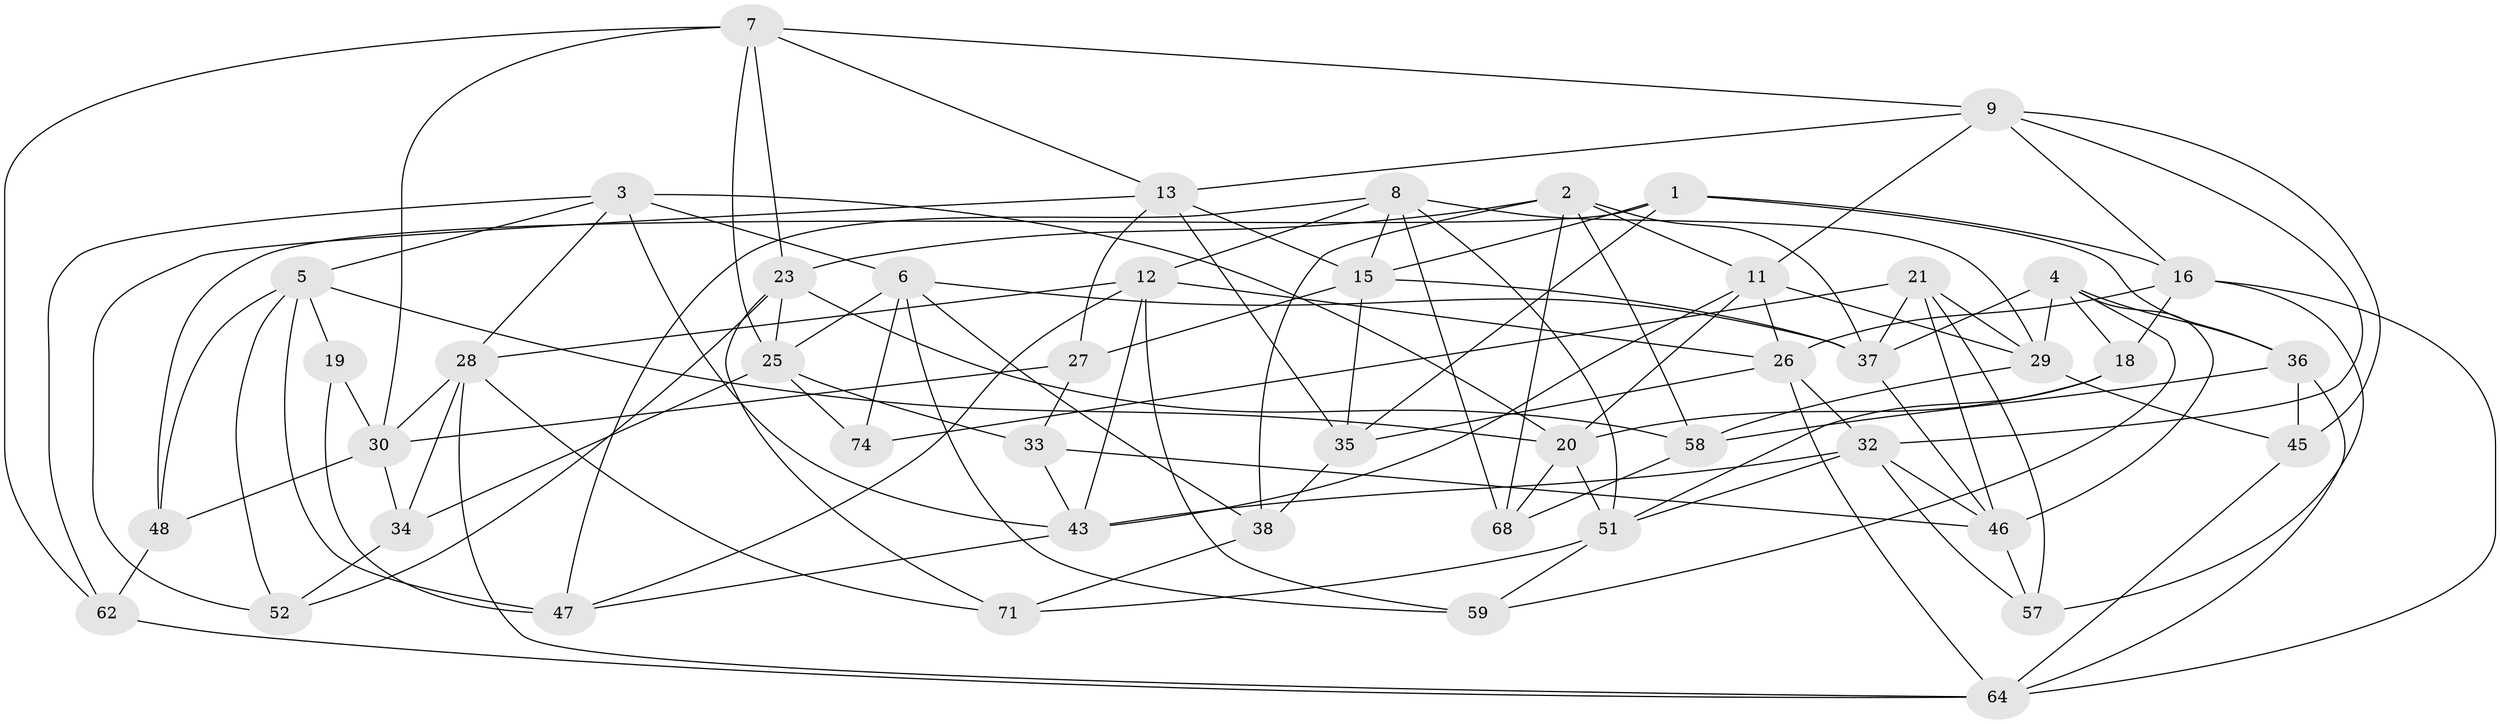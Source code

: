 // Generated by graph-tools (version 1.1) at 2025/24/03/03/25 07:24:30]
// undirected, 47 vertices, 122 edges
graph export_dot {
graph [start="1"]
  node [color=gray90,style=filled];
  1 [super="+66"];
  2 [super="+17"];
  3 [super="+44"];
  4 [super="+22"];
  5 [super="+56"];
  6 [super="+69"];
  7 [super="+24"];
  8 [super="+14"];
  9 [super="+10"];
  11 [super="+31"];
  12 [super="+49"];
  13 [super="+63"];
  15 [super="+41"];
  16 [super="+54"];
  18;
  19;
  20 [super="+78"];
  21 [super="+39"];
  23 [super="+53"];
  25 [super="+70"];
  26 [super="+42"];
  27;
  28 [super="+40"];
  29 [super="+50"];
  30 [super="+55"];
  32 [super="+61"];
  33;
  34;
  35 [super="+67"];
  36 [super="+72"];
  37 [super="+75"];
  38;
  43 [super="+76"];
  45;
  46 [super="+60"];
  47 [super="+77"];
  48;
  51 [super="+65"];
  52;
  57;
  58 [super="+79"];
  59;
  62;
  64 [super="+73"];
  68;
  71;
  74;
  1 -- 48;
  1 -- 35 [weight=2];
  1 -- 36;
  1 -- 16;
  1 -- 15;
  2 -- 38;
  2 -- 68;
  2 -- 58;
  2 -- 11;
  2 -- 37;
  2 -- 23;
  3 -- 62;
  3 -- 43;
  3 -- 5;
  3 -- 6;
  3 -- 20;
  3 -- 28;
  4 -- 59;
  4 -- 36;
  4 -- 46;
  4 -- 18;
  4 -- 29;
  4 -- 37;
  5 -- 47;
  5 -- 48;
  5 -- 20;
  5 -- 19;
  5 -- 52;
  6 -- 74;
  6 -- 59;
  6 -- 38;
  6 -- 25;
  6 -- 37;
  7 -- 30;
  7 -- 13;
  7 -- 62;
  7 -- 25;
  7 -- 9;
  7 -- 23;
  8 -- 15;
  8 -- 51;
  8 -- 12;
  8 -- 29;
  8 -- 68;
  8 -- 47;
  9 -- 45;
  9 -- 11;
  9 -- 32;
  9 -- 13;
  9 -- 16;
  11 -- 29;
  11 -- 43;
  11 -- 26;
  11 -- 20;
  12 -- 59;
  12 -- 47;
  12 -- 43;
  12 -- 28;
  12 -- 26;
  13 -- 52;
  13 -- 27;
  13 -- 35;
  13 -- 15;
  15 -- 35;
  15 -- 37;
  15 -- 27;
  16 -- 57;
  16 -- 18;
  16 -- 64;
  16 -- 26;
  18 -- 51;
  18 -- 20;
  19 -- 30;
  19 -- 47 [weight=2];
  20 -- 68;
  20 -- 51;
  21 -- 74 [weight=2];
  21 -- 57;
  21 -- 37;
  21 -- 29;
  21 -- 46;
  23 -- 58;
  23 -- 71;
  23 -- 25;
  23 -- 52;
  25 -- 33;
  25 -- 34;
  25 -- 74;
  26 -- 64;
  26 -- 35;
  26 -- 32;
  27 -- 33;
  27 -- 30;
  28 -- 30;
  28 -- 71;
  28 -- 64;
  28 -- 34;
  29 -- 58;
  29 -- 45;
  30 -- 48;
  30 -- 34;
  32 -- 46;
  32 -- 57;
  32 -- 51;
  32 -- 43;
  33 -- 46;
  33 -- 43;
  34 -- 52;
  35 -- 38;
  36 -- 45;
  36 -- 58 [weight=2];
  36 -- 64;
  37 -- 46;
  38 -- 71;
  43 -- 47;
  45 -- 64;
  46 -- 57;
  48 -- 62;
  51 -- 59;
  51 -- 71;
  58 -- 68;
  62 -- 64;
}
